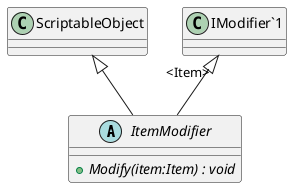 @startuml
abstract class ItemModifier {
    + {abstract} Modify(item:Item) : void
}
ScriptableObject <|-- ItemModifier
"IModifier`1" "<Item>" <|-- ItemModifier
@enduml
